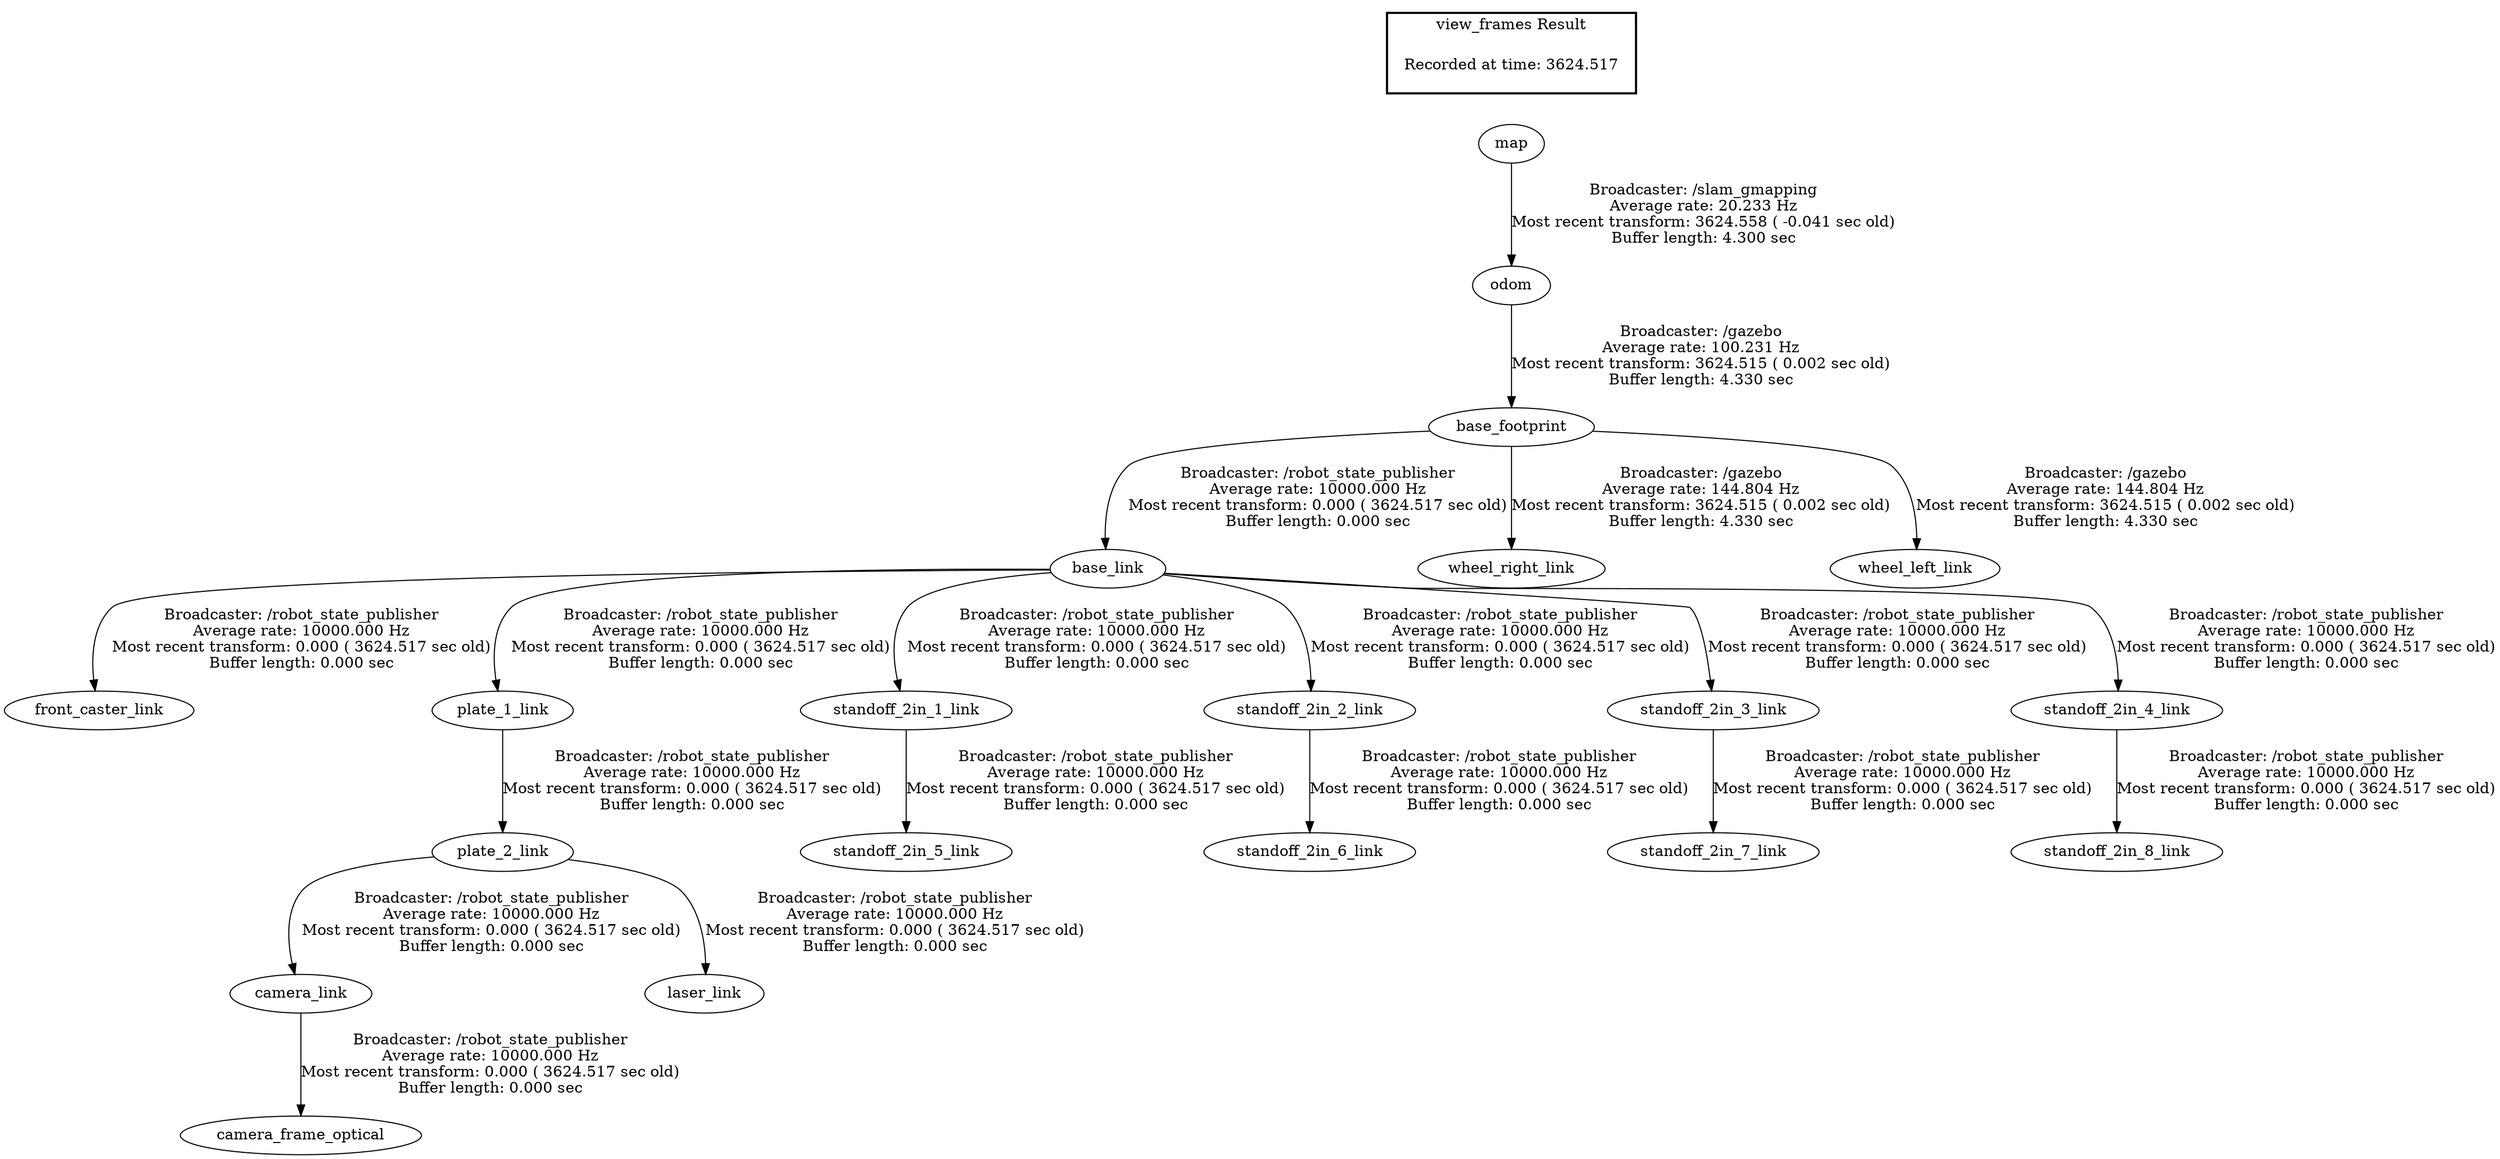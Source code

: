 digraph G {
"base_footprint" -> "base_link"[label="Broadcaster: /robot_state_publisher\nAverage rate: 10000.000 Hz\nMost recent transform: 0.000 ( 3624.517 sec old)\nBuffer length: 0.000 sec\n"];
"odom" -> "base_footprint"[label="Broadcaster: /gazebo\nAverage rate: 100.231 Hz\nMost recent transform: 3624.515 ( 0.002 sec old)\nBuffer length: 4.330 sec\n"];
"base_link" -> "front_caster_link"[label="Broadcaster: /robot_state_publisher\nAverage rate: 10000.000 Hz\nMost recent transform: 0.000 ( 3624.517 sec old)\nBuffer length: 0.000 sec\n"];
"camera_link" -> "camera_frame_optical"[label="Broadcaster: /robot_state_publisher\nAverage rate: 10000.000 Hz\nMost recent transform: 0.000 ( 3624.517 sec old)\nBuffer length: 0.000 sec\n"];
"plate_2_link" -> "camera_link"[label="Broadcaster: /robot_state_publisher\nAverage rate: 10000.000 Hz\nMost recent transform: 0.000 ( 3624.517 sec old)\nBuffer length: 0.000 sec\n"];
"plate_1_link" -> "plate_2_link"[label="Broadcaster: /robot_state_publisher\nAverage rate: 10000.000 Hz\nMost recent transform: 0.000 ( 3624.517 sec old)\nBuffer length: 0.000 sec\n"];
"base_link" -> "plate_1_link"[label="Broadcaster: /robot_state_publisher\nAverage rate: 10000.000 Hz\nMost recent transform: 0.000 ( 3624.517 sec old)\nBuffer length: 0.000 sec\n"];
"plate_2_link" -> "laser_link"[label="Broadcaster: /robot_state_publisher\nAverage rate: 10000.000 Hz\nMost recent transform: 0.000 ( 3624.517 sec old)\nBuffer length: 0.000 sec\n"];
"base_link" -> "standoff_2in_1_link"[label="Broadcaster: /robot_state_publisher\nAverage rate: 10000.000 Hz\nMost recent transform: 0.000 ( 3624.517 sec old)\nBuffer length: 0.000 sec\n"];
"base_link" -> "standoff_2in_2_link"[label="Broadcaster: /robot_state_publisher\nAverage rate: 10000.000 Hz\nMost recent transform: 0.000 ( 3624.517 sec old)\nBuffer length: 0.000 sec\n"];
"base_link" -> "standoff_2in_3_link"[label="Broadcaster: /robot_state_publisher\nAverage rate: 10000.000 Hz\nMost recent transform: 0.000 ( 3624.517 sec old)\nBuffer length: 0.000 sec\n"];
"base_link" -> "standoff_2in_4_link"[label="Broadcaster: /robot_state_publisher\nAverage rate: 10000.000 Hz\nMost recent transform: 0.000 ( 3624.517 sec old)\nBuffer length: 0.000 sec\n"];
"standoff_2in_1_link" -> "standoff_2in_5_link"[label="Broadcaster: /robot_state_publisher\nAverage rate: 10000.000 Hz\nMost recent transform: 0.000 ( 3624.517 sec old)\nBuffer length: 0.000 sec\n"];
"standoff_2in_2_link" -> "standoff_2in_6_link"[label="Broadcaster: /robot_state_publisher\nAverage rate: 10000.000 Hz\nMost recent transform: 0.000 ( 3624.517 sec old)\nBuffer length: 0.000 sec\n"];
"standoff_2in_3_link" -> "standoff_2in_7_link"[label="Broadcaster: /robot_state_publisher\nAverage rate: 10000.000 Hz\nMost recent transform: 0.000 ( 3624.517 sec old)\nBuffer length: 0.000 sec\n"];
"standoff_2in_4_link" -> "standoff_2in_8_link"[label="Broadcaster: /robot_state_publisher\nAverage rate: 10000.000 Hz\nMost recent transform: 0.000 ( 3624.517 sec old)\nBuffer length: 0.000 sec\n"];
"map" -> "odom"[label="Broadcaster: /slam_gmapping\nAverage rate: 20.233 Hz\nMost recent transform: 3624.558 ( -0.041 sec old)\nBuffer length: 4.300 sec\n"];
"base_footprint" -> "wheel_right_link"[label="Broadcaster: /gazebo\nAverage rate: 144.804 Hz\nMost recent transform: 3624.515 ( 0.002 sec old)\nBuffer length: 4.330 sec\n"];
"base_footprint" -> "wheel_left_link"[label="Broadcaster: /gazebo\nAverage rate: 144.804 Hz\nMost recent transform: 3624.515 ( 0.002 sec old)\nBuffer length: 4.330 sec\n"];
edge [style=invis];
 subgraph cluster_legend { style=bold; color=black; label ="view_frames Result";
"Recorded at time: 3624.517"[ shape=plaintext ] ;
 }->"map";
}